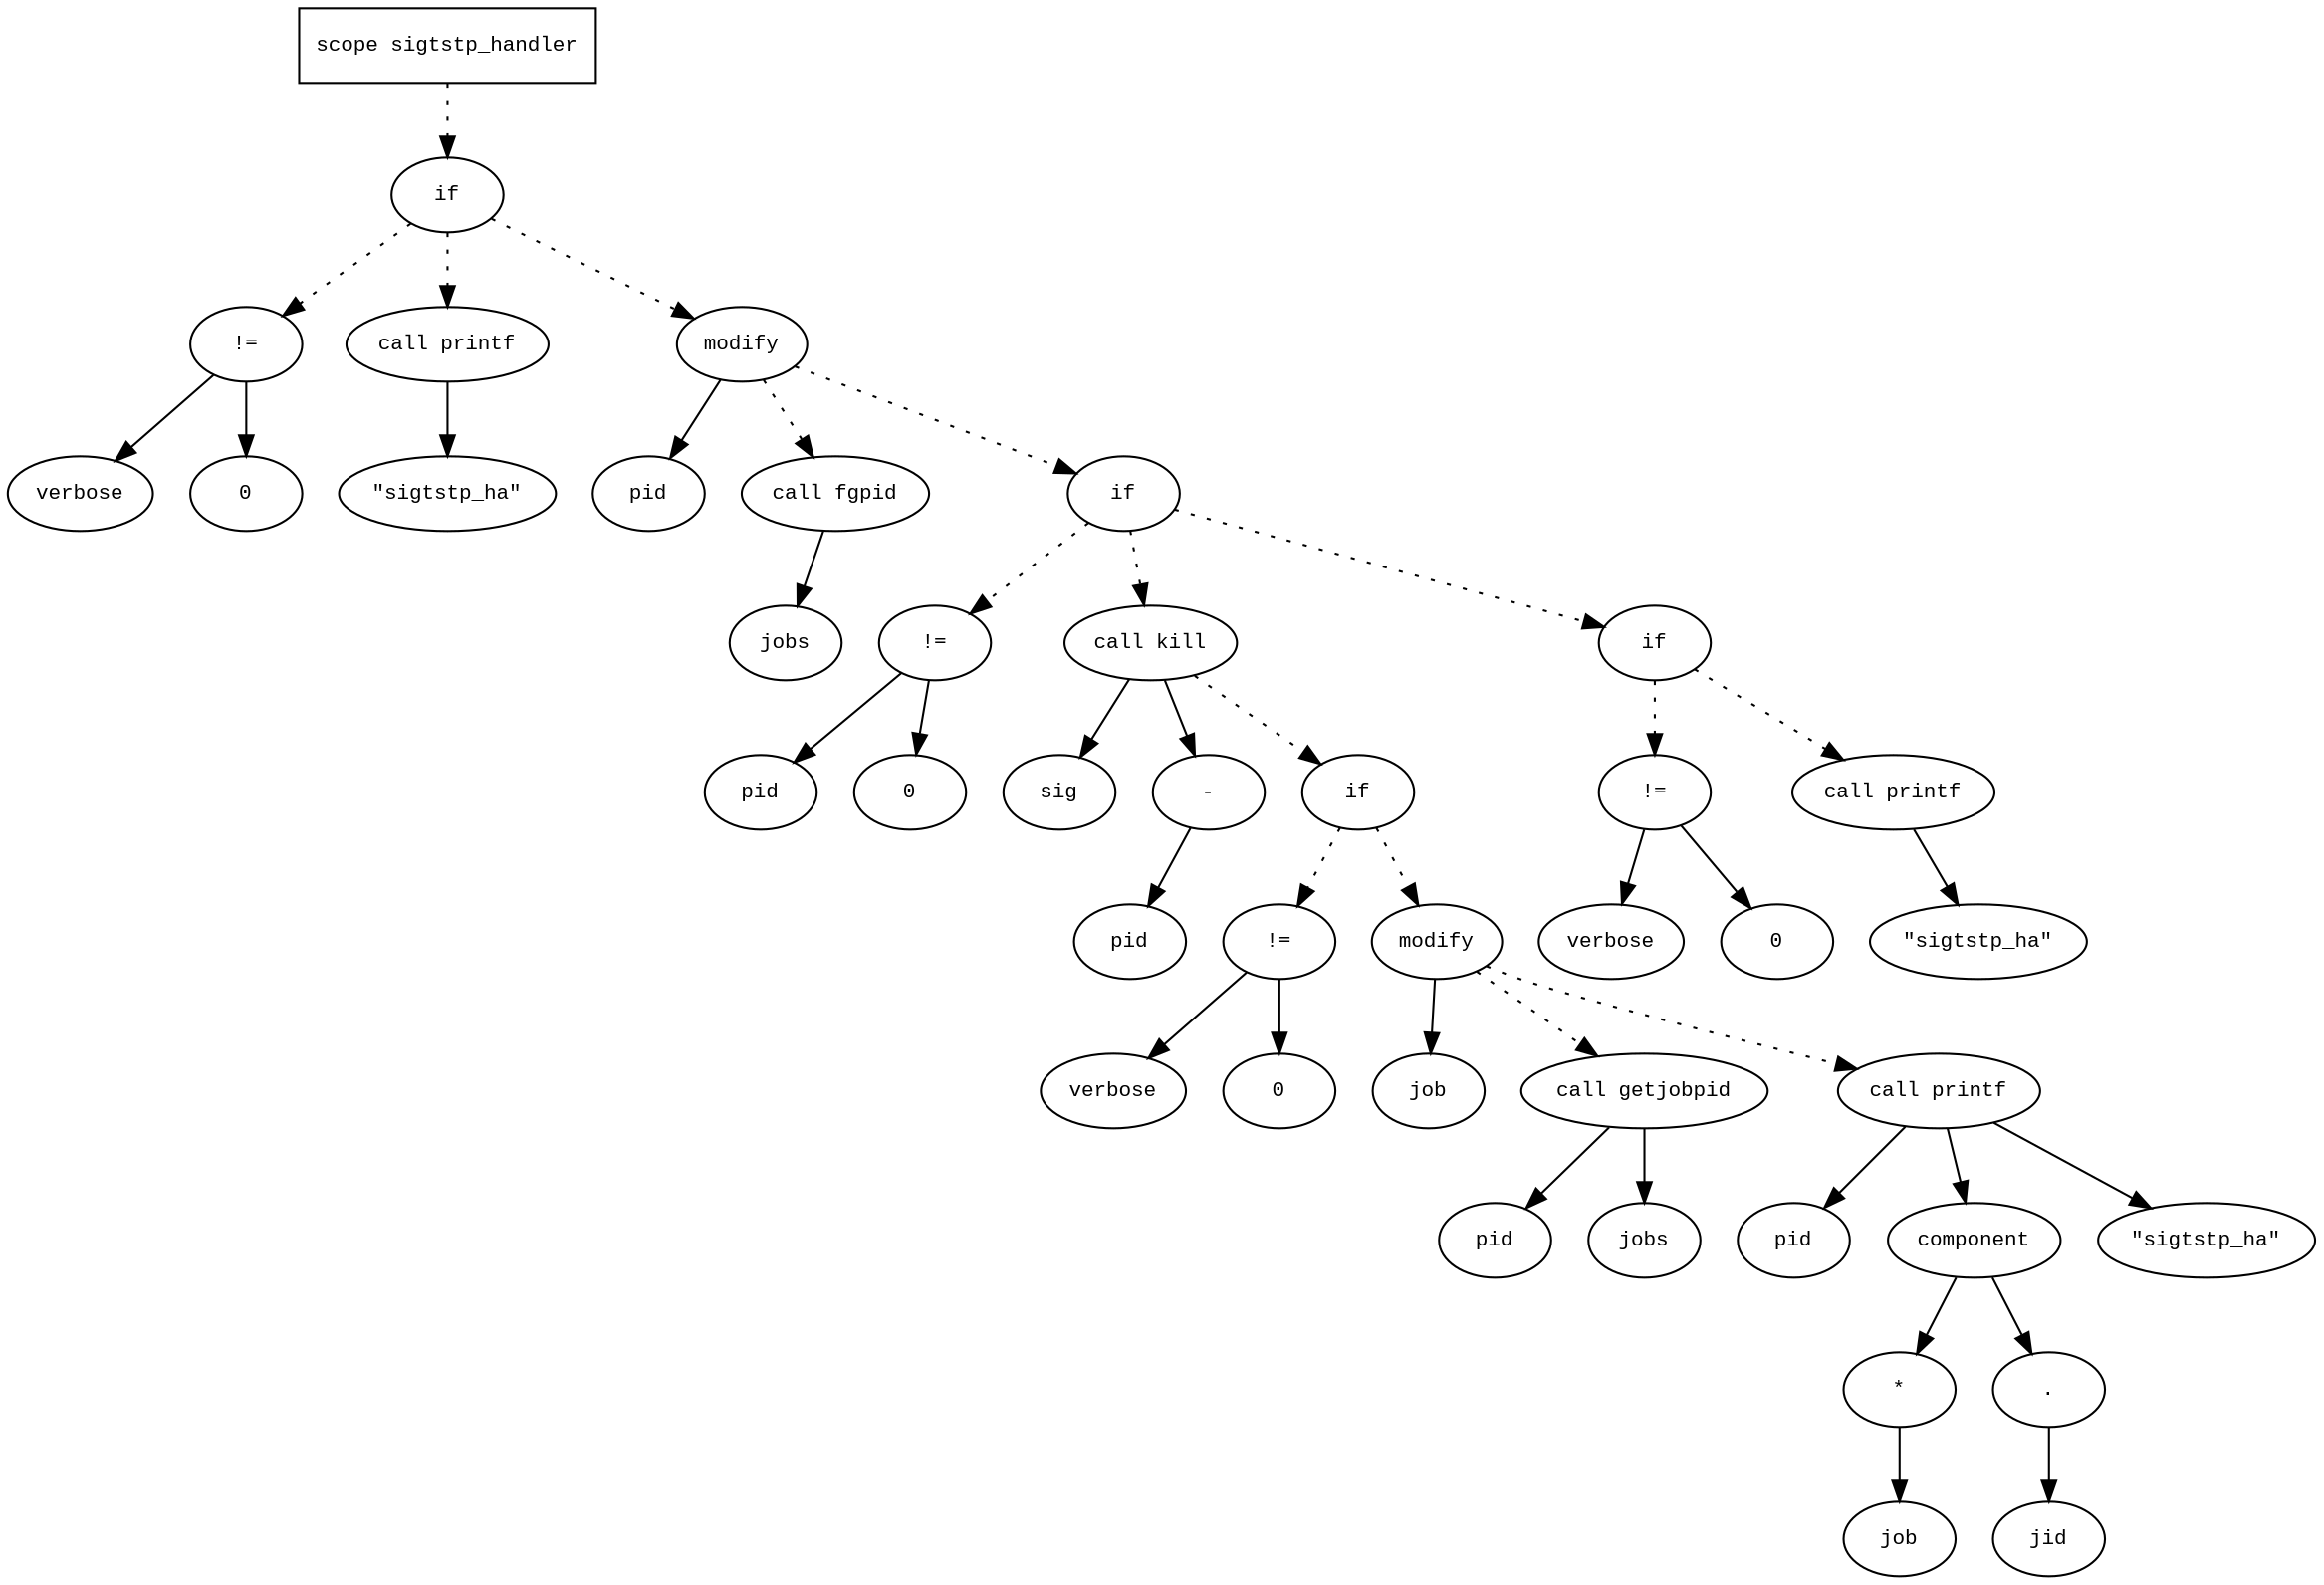 digraph AST {
  graph [fontname="Times New Roman",fontsize=10];
  node  [fontname="Courier New",fontsize=10];
  edge  [fontname="Times New Roman",fontsize=10];

  node1 [label="scope sigtstp_handler",shape=box];
  node2 [label="if",shape=ellipse];
  node1 -> node2 [style=dotted];
  node3 [label="!=",shape=ellipse];
  node4 [label="verbose",shape=ellipse];
  node3 -> node4;
  node5 [label="0",shape=ellipse];
  node3 -> node5;
  node2 -> node3 [style=dotted];
  node6 [label="call printf",shape=ellipse];
  node7 [label="\"sigtstp_ha\"",shape=ellipse];
  node6 -> node7;
  node2 -> node6 [style=dotted];
  node8 [label="modify",shape=ellipse];
  node9 [label="pid",shape=ellipse];
  node8 -> node9;
  node10 [label="call fgpid",shape=ellipse];
  node11 [label="jobs",shape=ellipse];
  node10 -> node11;
  node8 -> node10 [style=dotted];
  node2 -> node8 [style=dotted];
  node12 [label="if",shape=ellipse];
  node8 -> node12 [style=dotted];
  node13 [label="!=",shape=ellipse];
  node14 [label="pid",shape=ellipse];
  node13 -> node14;
  node15 [label="0",shape=ellipse];
  node13 -> node15;
  node12 -> node13 [style=dotted];
  node16 [label="call kill",shape=ellipse];
  node17 [label="sig",shape=ellipse];
  node16 -> node17;
  node18 [label="-",shape=ellipse];
  node19 [label="pid",shape=ellipse];
  node18 -> node19;
  node16 -> node18;
  node12 -> node16 [style=dotted];
  node20 [label="if",shape=ellipse];
  node16 -> node20 [style=dotted];
  node21 [label="!=",shape=ellipse];
  node22 [label="verbose",shape=ellipse];
  node21 -> node22;
  node23 [label="0",shape=ellipse];
  node21 -> node23;
  node20 -> node21 [style=dotted];
  node24 [label="modify",shape=ellipse];
  node25 [label="job",shape=ellipse];
  node24 -> node25;
  node26 [label="call getjobpid",shape=ellipse];
  node27 [label="pid",shape=ellipse];
  node26 -> node27;
  node28 [label="jobs",shape=ellipse];
  node26 -> node28;
  node24 -> node26 [style=dotted];
  node20 -> node24 [style=dotted];
  node29 [label="call printf",shape=ellipse];
  node30 [label="pid",shape=ellipse];
  node29 -> node30;
  node31 [label="component",shape=ellipse];
  node29 -> node31;
  node32 [label="*",shape=ellipse];
  node33 [label="job",shape=ellipse];
  node32 -> node33;
  node31 -> node32;
  node34 [label=".",shape=ellipse];
  node31 -> node34;
  node35 [label="jid",shape=ellipse];
  node34 -> node35;
  node36 [label="\"sigtstp_ha\"",shape=ellipse];
  node29 -> node36;
  node24 -> node29 [style=dotted];
  node37 [label="if",shape=ellipse];
  node12 -> node37 [style=dotted];
  node38 [label="!=",shape=ellipse];
  node39 [label="verbose",shape=ellipse];
  node38 -> node39;
  node40 [label="0",shape=ellipse];
  node38 -> node40;
  node37 -> node38 [style=dotted];
  node41 [label="call printf",shape=ellipse];
  node42 [label="\"sigtstp_ha\"",shape=ellipse];
  node41 -> node42;
  node37 -> node41 [style=dotted];
} 